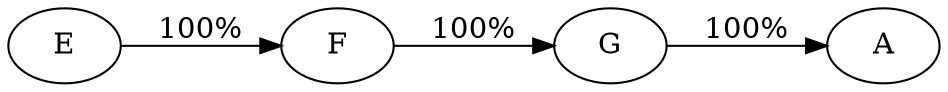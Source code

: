 digraph {
  rankdir="LR";
  "E" -> "F" [ label = "100%" ]
  "F" -> "G" [ label = "100%" ]
  "G" -> "A" [ label = "100%" ]
}
